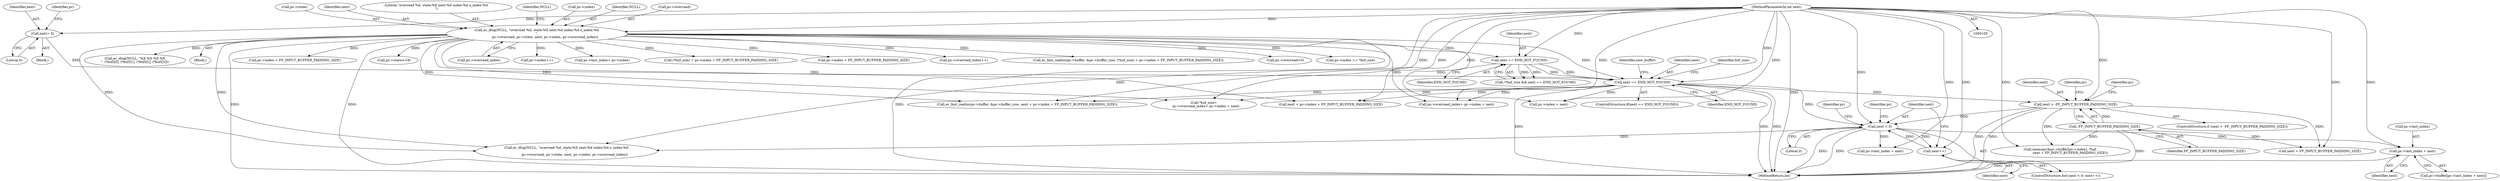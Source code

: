 digraph "0_FFmpeg_f31011e9abfb2ae75bb32bc44e2c34194c8dc40a@pointer" {
"1000387" [label="(Call,pc->last_index + next)"];
"1000107" [label="(MethodParameterIn,int next)"];
"1000348" [label="(Call,next < 0)"];
"1000318" [label="(Call,next > -FF_INPUT_BUFFER_PADDING_SIZE)"];
"1000199" [label="(Call,next == END_NOT_FOUND)"];
"1000116" [label="(Call,av_dlog(NULL, \"overread %d, state:%X next:%d index:%d o_index:%d\n\",\n                pc->overread, pc->state, next, pc->index, pc->overread_index))"];
"1000184" [label="(Call,next == END_NOT_FOUND)"];
"1000188" [label="(Call,next= 0)"];
"1000320" [label="(Call,-FF_INPUT_BUFFER_PADDING_SIZE)"];
"1000351" [label="(Call,next++)"];
"1000205" [label="(Identifier,new_buffer)"];
"1000268" [label="(Call,pc->index + next)"];
"1000201" [label="(Identifier,END_NOT_FOUND)"];
"1000368" [label="(Call,pc->last_index + next)"];
"1000189" [label="(Identifier,next)"];
"1000333" [label="(Call,next + FF_INPUT_BUFFER_PADDING_SIZE)"];
"1000190" [label="(Literal,0)"];
"1000438" [label="(MethodReturn,int)"];
"1000217" [label="(Call,pc->index + FF_INPUT_BUFFER_PADDING_SIZE)"];
"1000351" [label="(Call,next++)"];
"1000185" [label="(Identifier,next)"];
"1000261" [label="(Call,*buf_size=\n    pc->overread_index= pc->index + next)"];
"1000175" [label="(Call,pc->overread_index++)"];
"1000401" [label="(Call,av_dlog(NULL, \"overread %d, state:%X next:%d index:%d o_index:%d\n\",\n                pc->overread, pc->state, next, pc->index, pc->overread_index))"];
"1000193" [label="(Identifier,pc)"];
"1000321" [label="(Identifier,FF_INPUT_BUFFER_PADDING_SIZE)"];
"1000387" [label="(Call,pc->last_index + next)"];
"1000318" [label="(Call,next > -FF_INPUT_BUFFER_PADDING_SIZE)"];
"1000117" [label="(Identifier,NULL)"];
"1000119" [label="(Call,pc->overread)"];
"1000122" [label="(Call,pc->state)"];
"1000320" [label="(Call,-FF_INPUT_BUFFER_PADDING_SIZE)"];
"1000322" [label="(Call,memcpy(&pc->buffer[pc->index], *buf,\n                   next + FF_INPUT_BUFFER_PADDING_SIZE))"];
"1000398" [label="(Identifier,pc)"];
"1000206" [label="(Call,av_fast_realloc(pc->buffer, &pc->buffer_size, (*buf_size) + pc->index + FF_INPUT_BUFFER_PADDING_SIZE))"];
"1000152" [label="(Call,pc->overread>0)"];
"1000317" [label="(ControlStructure,if (next > -FF_INPUT_BUFFER_PADDING_SIZE))"];
"1000252" [label="(Call,pc->index += *buf_size)"];
"1000200" [label="(Identifier,next)"];
"1000187" [label="(Block,)"];
"1000180" [label="(Call,!*buf_size && next == END_NOT_FOUND)"];
"1000383" [label="(Call,pc->buffer[pc->last_index + next])"];
"1000348" [label="(Call,next < 0)"];
"1000125" [label="(Identifier,next)"];
"1000186" [label="(Identifier,END_NOT_FOUND)"];
"1000388" [label="(Call,pc->last_index)"];
"1000281" [label="(Call,av_fast_realloc(pc->buffer, &pc->buffer_size, next + pc->index + FF_INPUT_BUFFER_PADDING_SIZE))"];
"1000107" [label="(MethodParameterIn,int next)"];
"1000116" [label="(Call,av_dlog(NULL, \"overread %d, state:%X next:%d index:%d o_index:%d\n\",\n                pc->overread, pc->state, next, pc->index, pc->overread_index))"];
"1000289" [label="(Call,next + pc->index + FF_INPUT_BUFFER_PADDING_SIZE)"];
"1000326" [label="(Identifier,pc)"];
"1000264" [label="(Call,pc->overread_index= pc->index + next)"];
"1000356" [label="(Identifier,pc)"];
"1000352" [label="(Identifier,next)"];
"1000132" [label="(Call,av_dlog(NULL, \"%X %X %X %X\n\", (*buf)[0], (*buf)[1], (*buf)[2], (*buf)[3]))"];
"1000118" [label="(Literal,\"overread %d, state:%X next:%d index:%d o_index:%d\n\")"];
"1000115" [label="(Block,)"];
"1000199" [label="(Call,next == END_NOT_FOUND)"];
"1000291" [label="(Call,pc->index + FF_INPUT_BUFFER_PADDING_SIZE)"];
"1000319" [label="(Identifier,next)"];
"1000359" [label="(Call,pc->state<<8)"];
"1000198" [label="(ControlStructure,if(next == END_NOT_FOUND))"];
"1000350" [label="(Literal,0)"];
"1000338" [label="(Identifier,pc)"];
"1000347" [label="(ControlStructure,for(;next < 0; next++))"];
"1000184" [label="(Call,next == END_NOT_FOUND)"];
"1000349" [label="(Identifier,next)"];
"1000263" [label="(Identifier,buf_size)"];
"1000133" [label="(Identifier,NULL)"];
"1000391" [label="(Identifier,next)"];
"1000129" [label="(Call,pc->overread_index)"];
"1000126" [label="(Call,pc->index)"];
"1000167" [label="(Call,pc->index++)"];
"1000191" [label="(Call,pc->last_index= pc->index)"];
"1000214" [label="(Call,(*buf_size) + pc->index + FF_INPUT_BUFFER_PADDING_SIZE)"];
"1000188" [label="(Call,next= 0)"];
"1000387" -> "1000383"  [label="AST: "];
"1000387" -> "1000391"  [label="CFG: "];
"1000388" -> "1000387"  [label="AST: "];
"1000391" -> "1000387"  [label="AST: "];
"1000383" -> "1000387"  [label="CFG: "];
"1000387" -> "1000438"  [label="DDG: "];
"1000107" -> "1000387"  [label="DDG: "];
"1000348" -> "1000387"  [label="DDG: "];
"1000107" -> "1000105"  [label="AST: "];
"1000107" -> "1000438"  [label="DDG: "];
"1000107" -> "1000116"  [label="DDG: "];
"1000107" -> "1000184"  [label="DDG: "];
"1000107" -> "1000188"  [label="DDG: "];
"1000107" -> "1000199"  [label="DDG: "];
"1000107" -> "1000261"  [label="DDG: "];
"1000107" -> "1000264"  [label="DDG: "];
"1000107" -> "1000268"  [label="DDG: "];
"1000107" -> "1000281"  [label="DDG: "];
"1000107" -> "1000289"  [label="DDG: "];
"1000107" -> "1000318"  [label="DDG: "];
"1000107" -> "1000322"  [label="DDG: "];
"1000107" -> "1000333"  [label="DDG: "];
"1000107" -> "1000348"  [label="DDG: "];
"1000107" -> "1000351"  [label="DDG: "];
"1000107" -> "1000368"  [label="DDG: "];
"1000107" -> "1000401"  [label="DDG: "];
"1000348" -> "1000347"  [label="AST: "];
"1000348" -> "1000350"  [label="CFG: "];
"1000349" -> "1000348"  [label="AST: "];
"1000350" -> "1000348"  [label="AST: "];
"1000356" -> "1000348"  [label="CFG: "];
"1000398" -> "1000348"  [label="CFG: "];
"1000348" -> "1000438"  [label="DDG: "];
"1000348" -> "1000438"  [label="DDG: "];
"1000318" -> "1000348"  [label="DDG: "];
"1000351" -> "1000348"  [label="DDG: "];
"1000199" -> "1000348"  [label="DDG: "];
"1000348" -> "1000351"  [label="DDG: "];
"1000348" -> "1000368"  [label="DDG: "];
"1000348" -> "1000401"  [label="DDG: "];
"1000318" -> "1000317"  [label="AST: "];
"1000318" -> "1000320"  [label="CFG: "];
"1000319" -> "1000318"  [label="AST: "];
"1000320" -> "1000318"  [label="AST: "];
"1000326" -> "1000318"  [label="CFG: "];
"1000338" -> "1000318"  [label="CFG: "];
"1000318" -> "1000438"  [label="DDG: "];
"1000318" -> "1000438"  [label="DDG: "];
"1000199" -> "1000318"  [label="DDG: "];
"1000320" -> "1000318"  [label="DDG: "];
"1000318" -> "1000322"  [label="DDG: "];
"1000318" -> "1000333"  [label="DDG: "];
"1000199" -> "1000198"  [label="AST: "];
"1000199" -> "1000201"  [label="CFG: "];
"1000200" -> "1000199"  [label="AST: "];
"1000201" -> "1000199"  [label="AST: "];
"1000205" -> "1000199"  [label="CFG: "];
"1000263" -> "1000199"  [label="CFG: "];
"1000199" -> "1000438"  [label="DDG: "];
"1000199" -> "1000438"  [label="DDG: "];
"1000199" -> "1000438"  [label="DDG: "];
"1000116" -> "1000199"  [label="DDG: "];
"1000184" -> "1000199"  [label="DDG: "];
"1000184" -> "1000199"  [label="DDG: "];
"1000188" -> "1000199"  [label="DDG: "];
"1000199" -> "1000261"  [label="DDG: "];
"1000199" -> "1000264"  [label="DDG: "];
"1000199" -> "1000268"  [label="DDG: "];
"1000199" -> "1000281"  [label="DDG: "];
"1000199" -> "1000289"  [label="DDG: "];
"1000116" -> "1000115"  [label="AST: "];
"1000116" -> "1000129"  [label="CFG: "];
"1000117" -> "1000116"  [label="AST: "];
"1000118" -> "1000116"  [label="AST: "];
"1000119" -> "1000116"  [label="AST: "];
"1000122" -> "1000116"  [label="AST: "];
"1000125" -> "1000116"  [label="AST: "];
"1000126" -> "1000116"  [label="AST: "];
"1000129" -> "1000116"  [label="AST: "];
"1000133" -> "1000116"  [label="CFG: "];
"1000116" -> "1000438"  [label="DDG: "];
"1000116" -> "1000438"  [label="DDG: "];
"1000116" -> "1000438"  [label="DDG: "];
"1000116" -> "1000132"  [label="DDG: "];
"1000116" -> "1000152"  [label="DDG: "];
"1000116" -> "1000167"  [label="DDG: "];
"1000116" -> "1000175"  [label="DDG: "];
"1000116" -> "1000184"  [label="DDG: "];
"1000116" -> "1000191"  [label="DDG: "];
"1000116" -> "1000206"  [label="DDG: "];
"1000116" -> "1000214"  [label="DDG: "];
"1000116" -> "1000217"  [label="DDG: "];
"1000116" -> "1000252"  [label="DDG: "];
"1000116" -> "1000261"  [label="DDG: "];
"1000116" -> "1000264"  [label="DDG: "];
"1000116" -> "1000268"  [label="DDG: "];
"1000116" -> "1000281"  [label="DDG: "];
"1000116" -> "1000289"  [label="DDG: "];
"1000116" -> "1000291"  [label="DDG: "];
"1000116" -> "1000359"  [label="DDG: "];
"1000116" -> "1000401"  [label="DDG: "];
"1000116" -> "1000401"  [label="DDG: "];
"1000184" -> "1000180"  [label="AST: "];
"1000184" -> "1000186"  [label="CFG: "];
"1000185" -> "1000184"  [label="AST: "];
"1000186" -> "1000184"  [label="AST: "];
"1000180" -> "1000184"  [label="CFG: "];
"1000184" -> "1000180"  [label="DDG: "];
"1000184" -> "1000180"  [label="DDG: "];
"1000188" -> "1000187"  [label="AST: "];
"1000188" -> "1000190"  [label="CFG: "];
"1000189" -> "1000188"  [label="AST: "];
"1000190" -> "1000188"  [label="AST: "];
"1000193" -> "1000188"  [label="CFG: "];
"1000320" -> "1000321"  [label="CFG: "];
"1000321" -> "1000320"  [label="AST: "];
"1000320" -> "1000438"  [label="DDG: "];
"1000320" -> "1000322"  [label="DDG: "];
"1000320" -> "1000333"  [label="DDG: "];
"1000351" -> "1000347"  [label="AST: "];
"1000351" -> "1000352"  [label="CFG: "];
"1000352" -> "1000351"  [label="AST: "];
"1000349" -> "1000351"  [label="CFG: "];
}
